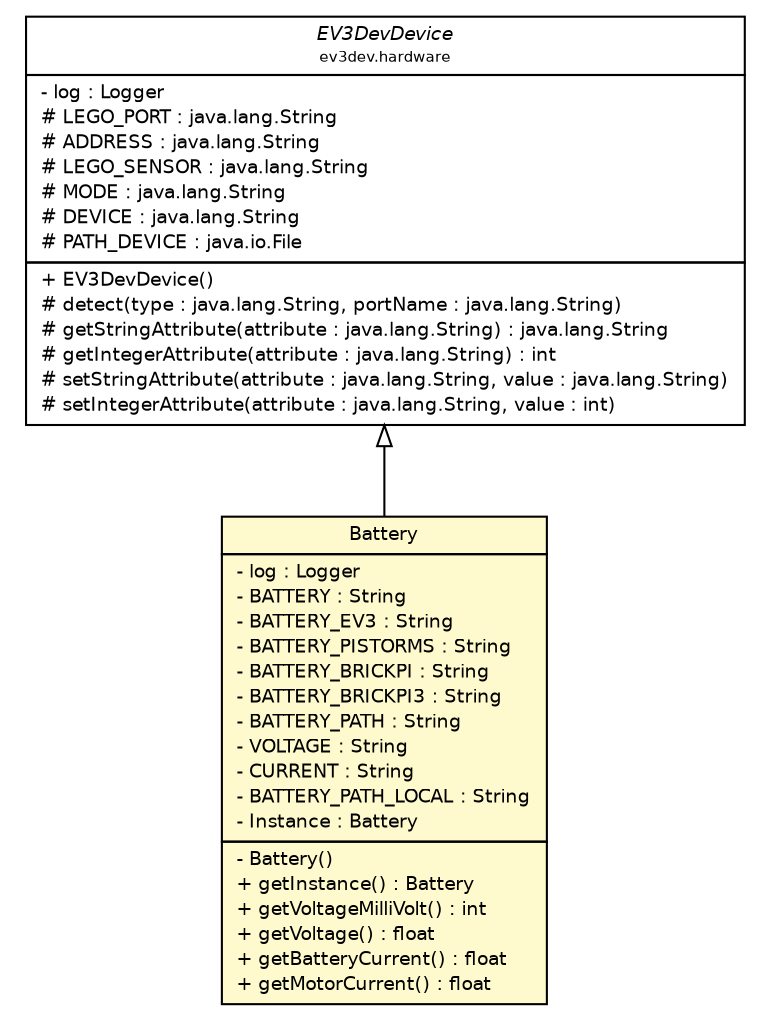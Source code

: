 #!/usr/local/bin/dot
#
# Class diagram 
# Generated by UMLGraph version R5_6-24-gf6e263 (http://www.umlgraph.org/)
#

digraph G {
	edge [fontname="Helvetica",fontsize=10,labelfontname="Helvetica",labelfontsize=10];
	node [fontname="Helvetica",fontsize=10,shape=plaintext];
	nodesep=0.25;
	ranksep=0.5;
	// ev3dev.hardware.EV3DevDevice
	c1071 [label=<<table title="ev3dev.hardware.EV3DevDevice" border="0" cellborder="1" cellspacing="0" cellpadding="2" port="p" href="../hardware/EV3DevDevice.html">
		<tr><td><table border="0" cellspacing="0" cellpadding="1">
<tr><td align="center" balign="center"><font face="Helvetica-Oblique"> EV3DevDevice </font></td></tr>
<tr><td align="center" balign="center"><font point-size="7.0"> ev3dev.hardware </font></td></tr>
		</table></td></tr>
		<tr><td><table border="0" cellspacing="0" cellpadding="1">
<tr><td align="left" balign="left"> - log : Logger </td></tr>
<tr><td align="left" balign="left"> # LEGO_PORT : java.lang.String </td></tr>
<tr><td align="left" balign="left"> # ADDRESS : java.lang.String </td></tr>
<tr><td align="left" balign="left"> # LEGO_SENSOR : java.lang.String </td></tr>
<tr><td align="left" balign="left"> # MODE : java.lang.String </td></tr>
<tr><td align="left" balign="left"> # DEVICE : java.lang.String </td></tr>
<tr><td align="left" balign="left"> # PATH_DEVICE : java.io.File </td></tr>
		</table></td></tr>
		<tr><td><table border="0" cellspacing="0" cellpadding="1">
<tr><td align="left" balign="left"> + EV3DevDevice() </td></tr>
<tr><td align="left" balign="left"> # detect(type : java.lang.String, portName : java.lang.String) </td></tr>
<tr><td align="left" balign="left"> # getStringAttribute(attribute : java.lang.String) : java.lang.String </td></tr>
<tr><td align="left" balign="left"> # getIntegerAttribute(attribute : java.lang.String) : int </td></tr>
<tr><td align="left" balign="left"> # setStringAttribute(attribute : java.lang.String, value : java.lang.String) </td></tr>
<tr><td align="left" balign="left"> # setIntegerAttribute(attribute : java.lang.String, value : int) </td></tr>
		</table></td></tr>
		</table>>, URL="../hardware/EV3DevDevice.html", fontname="Helvetica", fontcolor="black", fontsize=9.0];
	// ev3dev.sensors.Battery
	c1079 [label=<<table title="ev3dev.sensors.Battery" border="0" cellborder="1" cellspacing="0" cellpadding="2" port="p" bgcolor="lemonChiffon" href="./Battery.html">
		<tr><td><table border="0" cellspacing="0" cellpadding="1">
<tr><td align="center" balign="center"> Battery </td></tr>
		</table></td></tr>
		<tr><td><table border="0" cellspacing="0" cellpadding="1">
<tr><td align="left" balign="left"> - log : Logger </td></tr>
<tr><td align="left" balign="left"> - BATTERY : String </td></tr>
<tr><td align="left" balign="left"> - BATTERY_EV3 : String </td></tr>
<tr><td align="left" balign="left"> - BATTERY_PISTORMS : String </td></tr>
<tr><td align="left" balign="left"> - BATTERY_BRICKPI : String </td></tr>
<tr><td align="left" balign="left"> - BATTERY_BRICKPI3 : String </td></tr>
<tr><td align="left" balign="left"> - BATTERY_PATH : String </td></tr>
<tr><td align="left" balign="left"> - VOLTAGE : String </td></tr>
<tr><td align="left" balign="left"> - CURRENT : String </td></tr>
<tr><td align="left" balign="left"> - BATTERY_PATH_LOCAL : String </td></tr>
<tr><td align="left" balign="left"> - Instance : Battery </td></tr>
		</table></td></tr>
		<tr><td><table border="0" cellspacing="0" cellpadding="1">
<tr><td align="left" balign="left"> - Battery() </td></tr>
<tr><td align="left" balign="left"> + getInstance() : Battery </td></tr>
<tr><td align="left" balign="left"> + getVoltageMilliVolt() : int </td></tr>
<tr><td align="left" balign="left"> + getVoltage() : float </td></tr>
<tr><td align="left" balign="left"> + getBatteryCurrent() : float </td></tr>
<tr><td align="left" balign="left"> + getMotorCurrent() : float </td></tr>
		</table></td></tr>
		</table>>, URL="./Battery.html", fontname="Helvetica", fontcolor="black", fontsize=9.0];
	//ev3dev.sensors.Battery extends ev3dev.hardware.EV3DevDevice
	c1071:p -> c1079:p [dir=back,arrowtail=empty];
}

